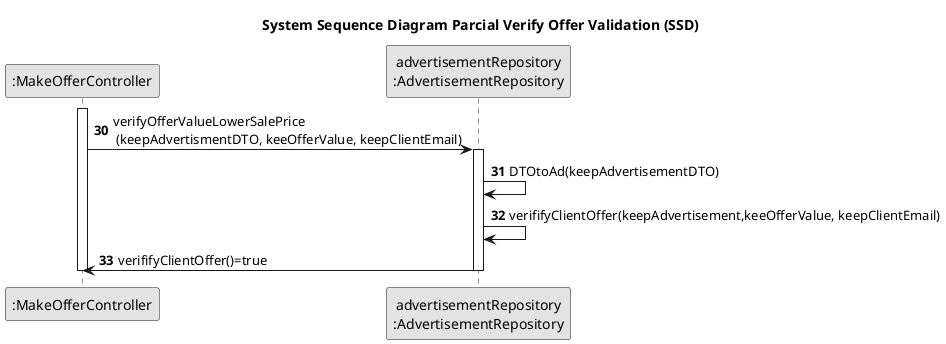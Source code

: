 @startuml
skinparam monochrome true
skinparam packageStyle rectangle
skinparam shadowing false

title System Sequence Diagram Parcial Verify Offer Validation (SSD)

'hide footbox
participant ":MakeOfferController" as CTRL

participant "advertisementRepository\n:AdvertisementRepository" as advertisementRepository

autonumber 30

activate CTRL

            CTRL -> advertisementRepository : verifyOfferValueLowerSalePrice\n (keepAdvertismentDTO, keeOfferValue, keepClientEmail)
            activate advertisementRepository

            advertisementRepository -> advertisementRepository: DTOtoAd(keepAdvertisementDTO)

            advertisementRepository -> advertisementRepository: verififyClientOffer(keepAdvertisement,keeOfferValue, keepClientEmail)

            advertisementRepository -> CTRL : verififyClientOffer()=true
            deactivate advertisementRepository

deactivate CTRL

@enduml